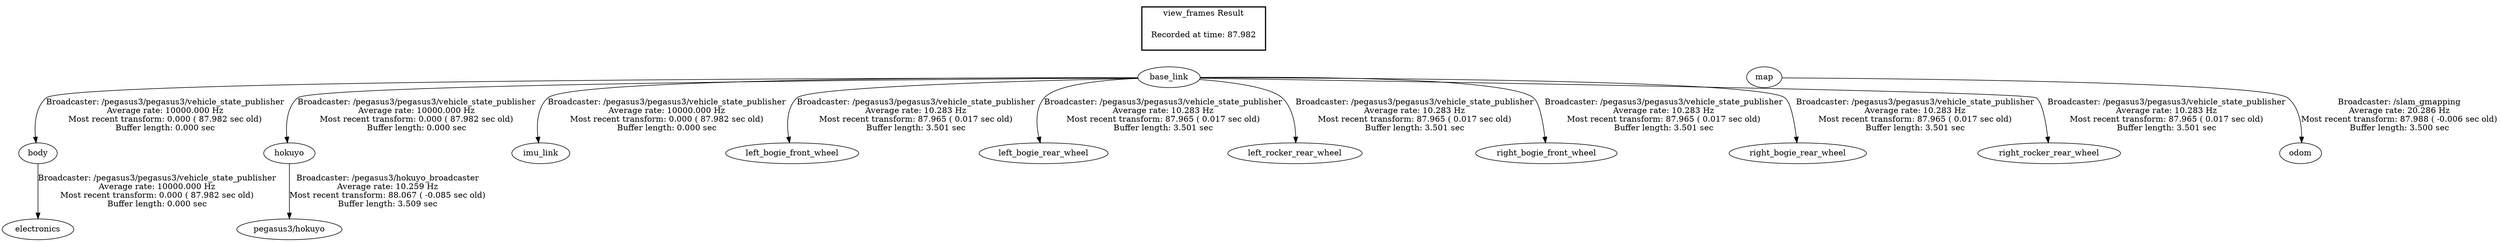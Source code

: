 digraph G {
"base_link" -> "body"[label="Broadcaster: /pegasus3/pegasus3/vehicle_state_publisher\nAverage rate: 10000.000 Hz\nMost recent transform: 0.000 ( 87.982 sec old)\nBuffer length: 0.000 sec\n"];
"body" -> "electronics"[label="Broadcaster: /pegasus3/pegasus3/vehicle_state_publisher\nAverage rate: 10000.000 Hz\nMost recent transform: 0.000 ( 87.982 sec old)\nBuffer length: 0.000 sec\n"];
"base_link" -> "hokuyo"[label="Broadcaster: /pegasus3/pegasus3/vehicle_state_publisher\nAverage rate: 10000.000 Hz\nMost recent transform: 0.000 ( 87.982 sec old)\nBuffer length: 0.000 sec\n"];
"base_link" -> "imu_link"[label="Broadcaster: /pegasus3/pegasus3/vehicle_state_publisher\nAverage rate: 10000.000 Hz\nMost recent transform: 0.000 ( 87.982 sec old)\nBuffer length: 0.000 sec\n"];
"map" -> "odom"[label="Broadcaster: /slam_gmapping\nAverage rate: 20.286 Hz\nMost recent transform: 87.988 ( -0.006 sec old)\nBuffer length: 3.500 sec\n"];
"hokuyo" -> "pegasus3/hokuyo"[label="Broadcaster: /pegasus3/hokuyo_broadcaster\nAverage rate: 10.259 Hz\nMost recent transform: 88.067 ( -0.085 sec old)\nBuffer length: 3.509 sec\n"];
"base_link" -> "left_bogie_front_wheel"[label="Broadcaster: /pegasus3/pegasus3/vehicle_state_publisher\nAverage rate: 10.283 Hz\nMost recent transform: 87.965 ( 0.017 sec old)\nBuffer length: 3.501 sec\n"];
"base_link" -> "left_bogie_rear_wheel"[label="Broadcaster: /pegasus3/pegasus3/vehicle_state_publisher\nAverage rate: 10.283 Hz\nMost recent transform: 87.965 ( 0.017 sec old)\nBuffer length: 3.501 sec\n"];
"base_link" -> "left_rocker_rear_wheel"[label="Broadcaster: /pegasus3/pegasus3/vehicle_state_publisher\nAverage rate: 10.283 Hz\nMost recent transform: 87.965 ( 0.017 sec old)\nBuffer length: 3.501 sec\n"];
"base_link" -> "right_bogie_front_wheel"[label="Broadcaster: /pegasus3/pegasus3/vehicle_state_publisher\nAverage rate: 10.283 Hz\nMost recent transform: 87.965 ( 0.017 sec old)\nBuffer length: 3.501 sec\n"];
"base_link" -> "right_bogie_rear_wheel"[label="Broadcaster: /pegasus3/pegasus3/vehicle_state_publisher\nAverage rate: 10.283 Hz\nMost recent transform: 87.965 ( 0.017 sec old)\nBuffer length: 3.501 sec\n"];
"base_link" -> "right_rocker_rear_wheel"[label="Broadcaster: /pegasus3/pegasus3/vehicle_state_publisher\nAverage rate: 10.283 Hz\nMost recent transform: 87.965 ( 0.017 sec old)\nBuffer length: 3.501 sec\n"];
edge [style=invis];
 subgraph cluster_legend { style=bold; color=black; label ="view_frames Result";
"Recorded at time: 87.982"[ shape=plaintext ] ;
 }->"base_link";
edge [style=invis];
 subgraph cluster_legend { style=bold; color=black; label ="view_frames Result";
"Recorded at time: 87.982"[ shape=plaintext ] ;
 }->"map";
}